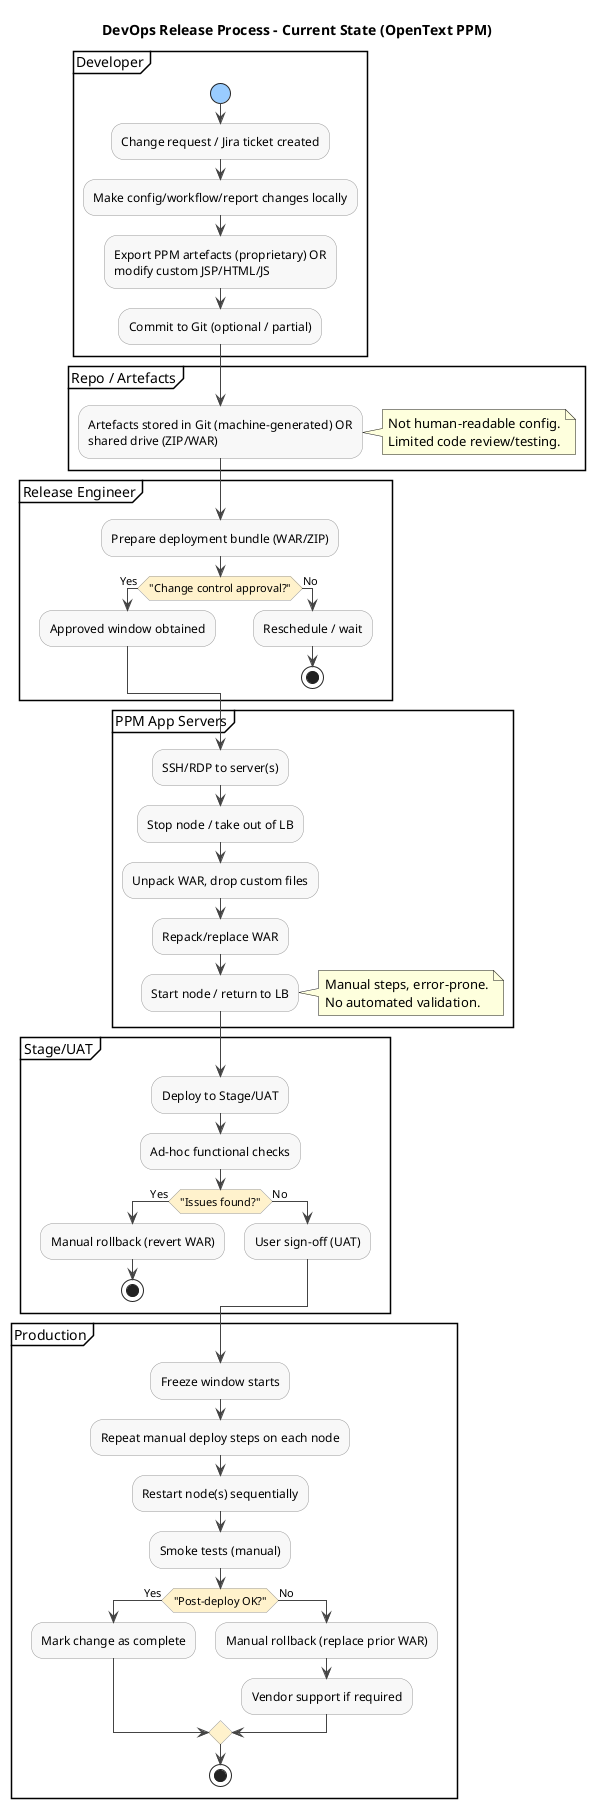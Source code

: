 @startuml
title DevOps Release Process – Current State (OpenText PPM)

' Use activity diagram with swimlanes (partitions)
skinparam activity {
  ArrowColor #444
  StartColor #99ccff
  EndColor #ffcccc
  BackgroundColor #f8f8f8
  DiamondBackgroundColor #fff2cc
  BorderColor #999
}
skinparam shadowing false
skinparam defaultTextAlignment left

partition "Developer" {
  start
  :Change request / Jira ticket created;
  :Make config/workflow/report changes locally;
  :Export PPM artefacts (proprietary) OR\nmodify custom JSP/HTML/JS;
  :Commit to Git (optional / partial);
}

partition "Repo / Artefacts" {
  :Artefacts stored in Git (machine-generated) OR\nshared drive (ZIP/WAR);
  note right
    Not human-readable config.
    Limited code review/testing.
  end note
}

partition "Release Engineer" {
  :Prepare deployment bundle (WAR/ZIP);
  if ("Change control approval?") then (Yes)
    :Approved window obtained;
  else (No)
    :Reschedule / wait;
    stop
  endif
}

partition "PPM App Servers" {
  :SSH/RDP to server(s);
  :Stop node / take out of LB;
  :Unpack WAR, drop custom files;
  :Repack/replace WAR;
  :Start node / return to LB;
  note right
    Manual steps, error-prone.
    No automated validation.
  end note
}

partition "Stage/UAT" {
  :Deploy to Stage/UAT;
  :Ad-hoc functional checks;
  if ("Issues found?") then (Yes)
    :Manual rollback (revert WAR);
    stop
  else (No)
    :User sign-off (UAT);
  endif
}

partition "Production" {
  :Freeze window starts;
  :Repeat manual deploy steps on each node;
  :Restart node(s) sequentially;
  :Smoke tests (manual);
  if ("Post-deploy OK?") then (Yes)
    :Mark change as complete;
  else (No)
    :Manual rollback (replace prior WAR);
    :Vendor support if required;
  endif
  stop
}

@enduml
